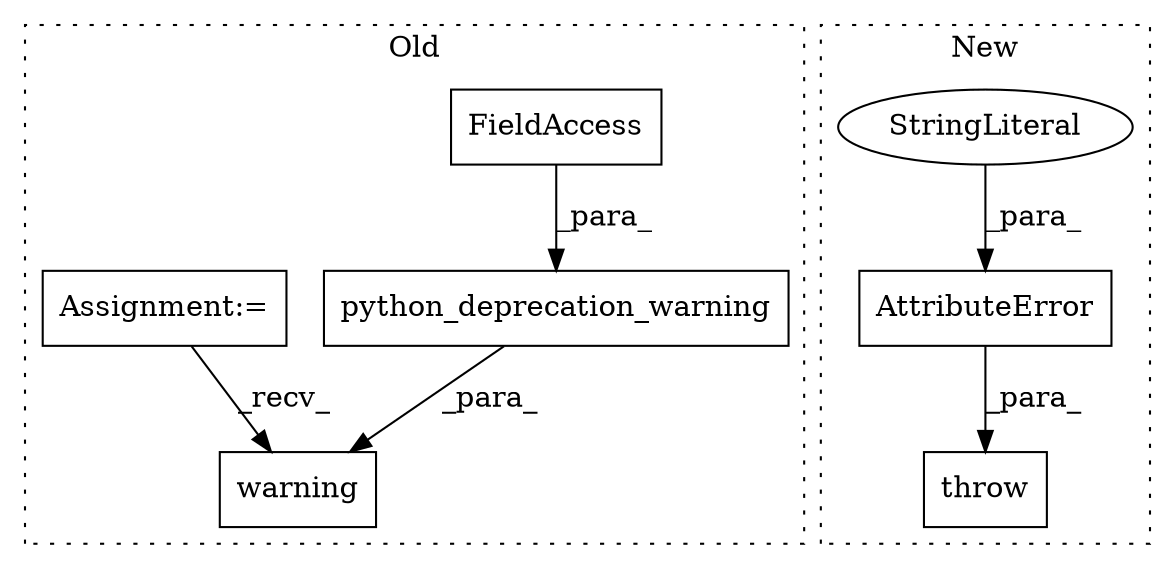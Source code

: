 digraph G {
subgraph cluster0 {
1 [label="python_deprecation_warning" a="32" s="1274,1352" l="27,1" shape="box"];
5 [label="FieldAccess" a="22" s="1325" l="27" shape="box"];
6 [label="warning" a="32" s="1266,1353" l="8,1" shape="box"];
7 [label="Assignment:=" a="7" s="1184" l="6" shape="box"];
label = "Old";
style="dotted";
}
subgraph cluster1 {
2 [label="AttributeError" a="32" s="1282,1374" l="15,1" shape="box"];
3 [label="StringLiteral" a="45" s="1297" l="77" shape="ellipse"];
4 [label="throw" a="53" s="1276" l="6" shape="box"];
label = "New";
style="dotted";
}
1 -> 6 [label="_para_"];
2 -> 4 [label="_para_"];
3 -> 2 [label="_para_"];
5 -> 1 [label="_para_"];
7 -> 6 [label="_recv_"];
}
